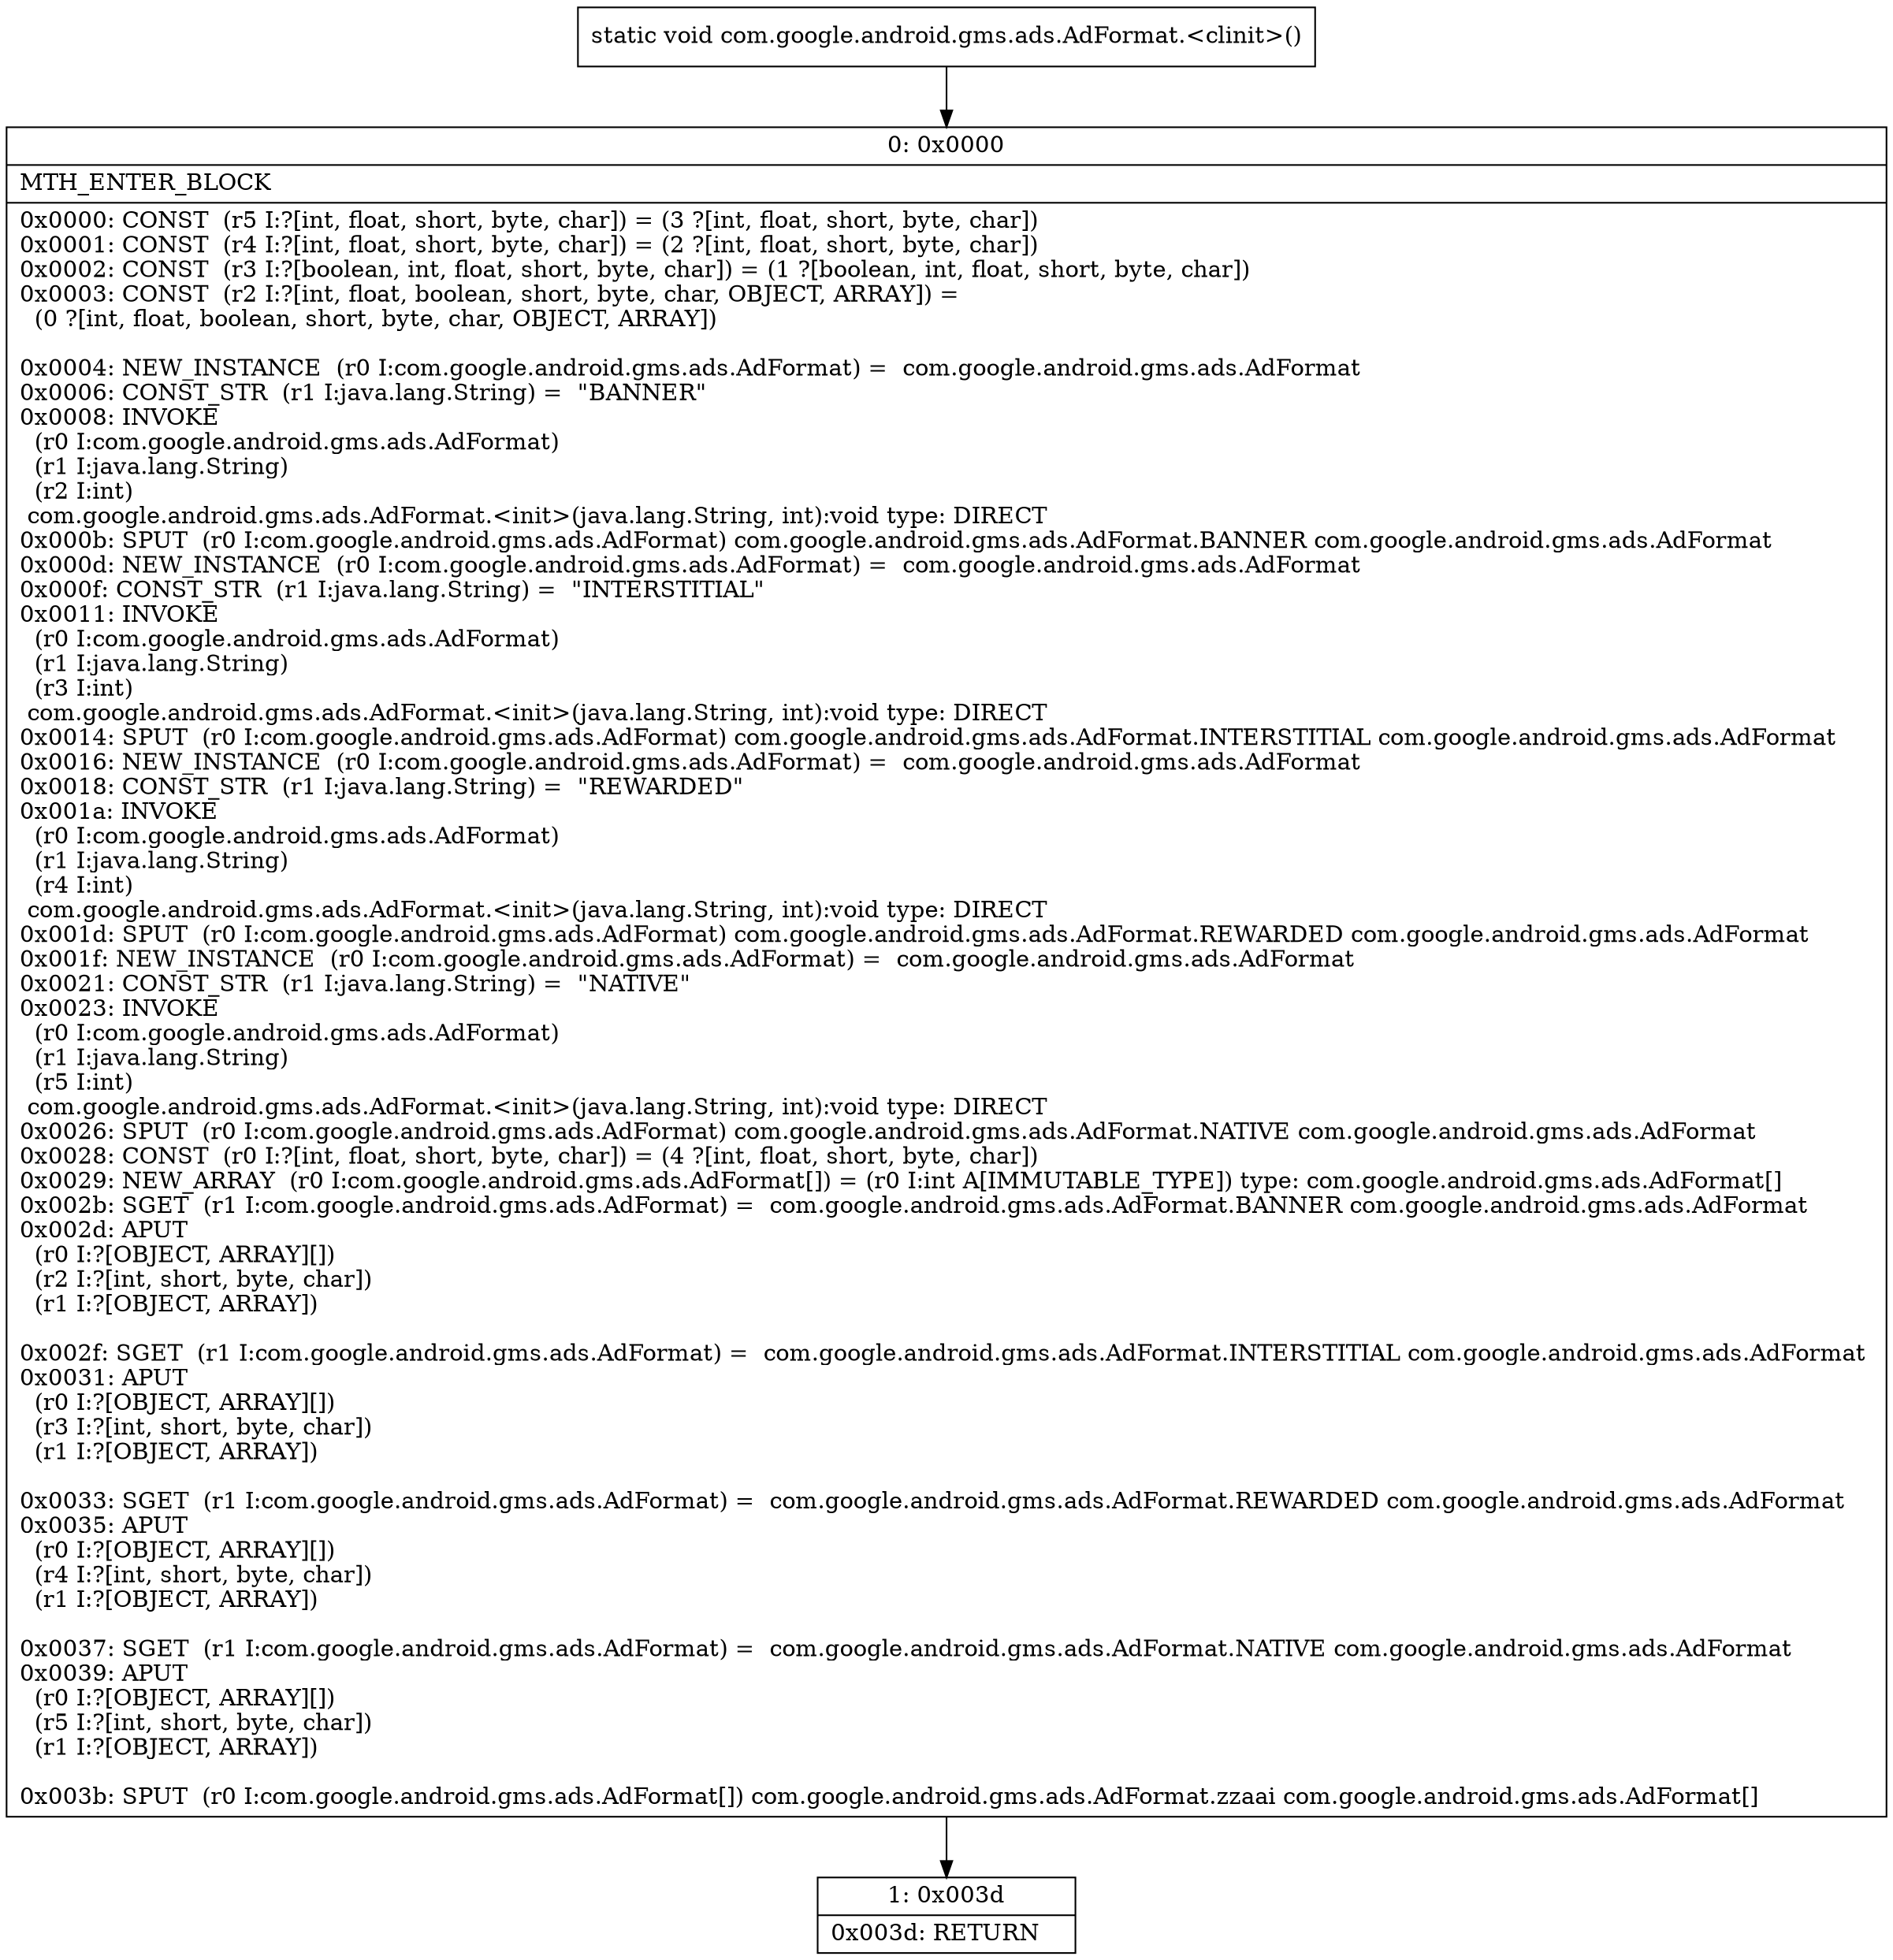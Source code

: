 digraph "CFG forcom.google.android.gms.ads.AdFormat.\<clinit\>()V" {
Node_0 [shape=record,label="{0\:\ 0x0000|MTH_ENTER_BLOCK\l|0x0000: CONST  (r5 I:?[int, float, short, byte, char]) = (3 ?[int, float, short, byte, char]) \l0x0001: CONST  (r4 I:?[int, float, short, byte, char]) = (2 ?[int, float, short, byte, char]) \l0x0002: CONST  (r3 I:?[boolean, int, float, short, byte, char]) = (1 ?[boolean, int, float, short, byte, char]) \l0x0003: CONST  (r2 I:?[int, float, boolean, short, byte, char, OBJECT, ARRAY]) = \l  (0 ?[int, float, boolean, short, byte, char, OBJECT, ARRAY])\l \l0x0004: NEW_INSTANCE  (r0 I:com.google.android.gms.ads.AdFormat) =  com.google.android.gms.ads.AdFormat \l0x0006: CONST_STR  (r1 I:java.lang.String) =  \"BANNER\" \l0x0008: INVOKE  \l  (r0 I:com.google.android.gms.ads.AdFormat)\l  (r1 I:java.lang.String)\l  (r2 I:int)\l com.google.android.gms.ads.AdFormat.\<init\>(java.lang.String, int):void type: DIRECT \l0x000b: SPUT  (r0 I:com.google.android.gms.ads.AdFormat) com.google.android.gms.ads.AdFormat.BANNER com.google.android.gms.ads.AdFormat \l0x000d: NEW_INSTANCE  (r0 I:com.google.android.gms.ads.AdFormat) =  com.google.android.gms.ads.AdFormat \l0x000f: CONST_STR  (r1 I:java.lang.String) =  \"INTERSTITIAL\" \l0x0011: INVOKE  \l  (r0 I:com.google.android.gms.ads.AdFormat)\l  (r1 I:java.lang.String)\l  (r3 I:int)\l com.google.android.gms.ads.AdFormat.\<init\>(java.lang.String, int):void type: DIRECT \l0x0014: SPUT  (r0 I:com.google.android.gms.ads.AdFormat) com.google.android.gms.ads.AdFormat.INTERSTITIAL com.google.android.gms.ads.AdFormat \l0x0016: NEW_INSTANCE  (r0 I:com.google.android.gms.ads.AdFormat) =  com.google.android.gms.ads.AdFormat \l0x0018: CONST_STR  (r1 I:java.lang.String) =  \"REWARDED\" \l0x001a: INVOKE  \l  (r0 I:com.google.android.gms.ads.AdFormat)\l  (r1 I:java.lang.String)\l  (r4 I:int)\l com.google.android.gms.ads.AdFormat.\<init\>(java.lang.String, int):void type: DIRECT \l0x001d: SPUT  (r0 I:com.google.android.gms.ads.AdFormat) com.google.android.gms.ads.AdFormat.REWARDED com.google.android.gms.ads.AdFormat \l0x001f: NEW_INSTANCE  (r0 I:com.google.android.gms.ads.AdFormat) =  com.google.android.gms.ads.AdFormat \l0x0021: CONST_STR  (r1 I:java.lang.String) =  \"NATIVE\" \l0x0023: INVOKE  \l  (r0 I:com.google.android.gms.ads.AdFormat)\l  (r1 I:java.lang.String)\l  (r5 I:int)\l com.google.android.gms.ads.AdFormat.\<init\>(java.lang.String, int):void type: DIRECT \l0x0026: SPUT  (r0 I:com.google.android.gms.ads.AdFormat) com.google.android.gms.ads.AdFormat.NATIVE com.google.android.gms.ads.AdFormat \l0x0028: CONST  (r0 I:?[int, float, short, byte, char]) = (4 ?[int, float, short, byte, char]) \l0x0029: NEW_ARRAY  (r0 I:com.google.android.gms.ads.AdFormat[]) = (r0 I:int A[IMMUTABLE_TYPE]) type: com.google.android.gms.ads.AdFormat[] \l0x002b: SGET  (r1 I:com.google.android.gms.ads.AdFormat) =  com.google.android.gms.ads.AdFormat.BANNER com.google.android.gms.ads.AdFormat \l0x002d: APUT  \l  (r0 I:?[OBJECT, ARRAY][])\l  (r2 I:?[int, short, byte, char])\l  (r1 I:?[OBJECT, ARRAY])\l \l0x002f: SGET  (r1 I:com.google.android.gms.ads.AdFormat) =  com.google.android.gms.ads.AdFormat.INTERSTITIAL com.google.android.gms.ads.AdFormat \l0x0031: APUT  \l  (r0 I:?[OBJECT, ARRAY][])\l  (r3 I:?[int, short, byte, char])\l  (r1 I:?[OBJECT, ARRAY])\l \l0x0033: SGET  (r1 I:com.google.android.gms.ads.AdFormat) =  com.google.android.gms.ads.AdFormat.REWARDED com.google.android.gms.ads.AdFormat \l0x0035: APUT  \l  (r0 I:?[OBJECT, ARRAY][])\l  (r4 I:?[int, short, byte, char])\l  (r1 I:?[OBJECT, ARRAY])\l \l0x0037: SGET  (r1 I:com.google.android.gms.ads.AdFormat) =  com.google.android.gms.ads.AdFormat.NATIVE com.google.android.gms.ads.AdFormat \l0x0039: APUT  \l  (r0 I:?[OBJECT, ARRAY][])\l  (r5 I:?[int, short, byte, char])\l  (r1 I:?[OBJECT, ARRAY])\l \l0x003b: SPUT  (r0 I:com.google.android.gms.ads.AdFormat[]) com.google.android.gms.ads.AdFormat.zzaai com.google.android.gms.ads.AdFormat[] \l}"];
Node_1 [shape=record,label="{1\:\ 0x003d|0x003d: RETURN   \l}"];
MethodNode[shape=record,label="{static void com.google.android.gms.ads.AdFormat.\<clinit\>() }"];
MethodNode -> Node_0;
Node_0 -> Node_1;
}

